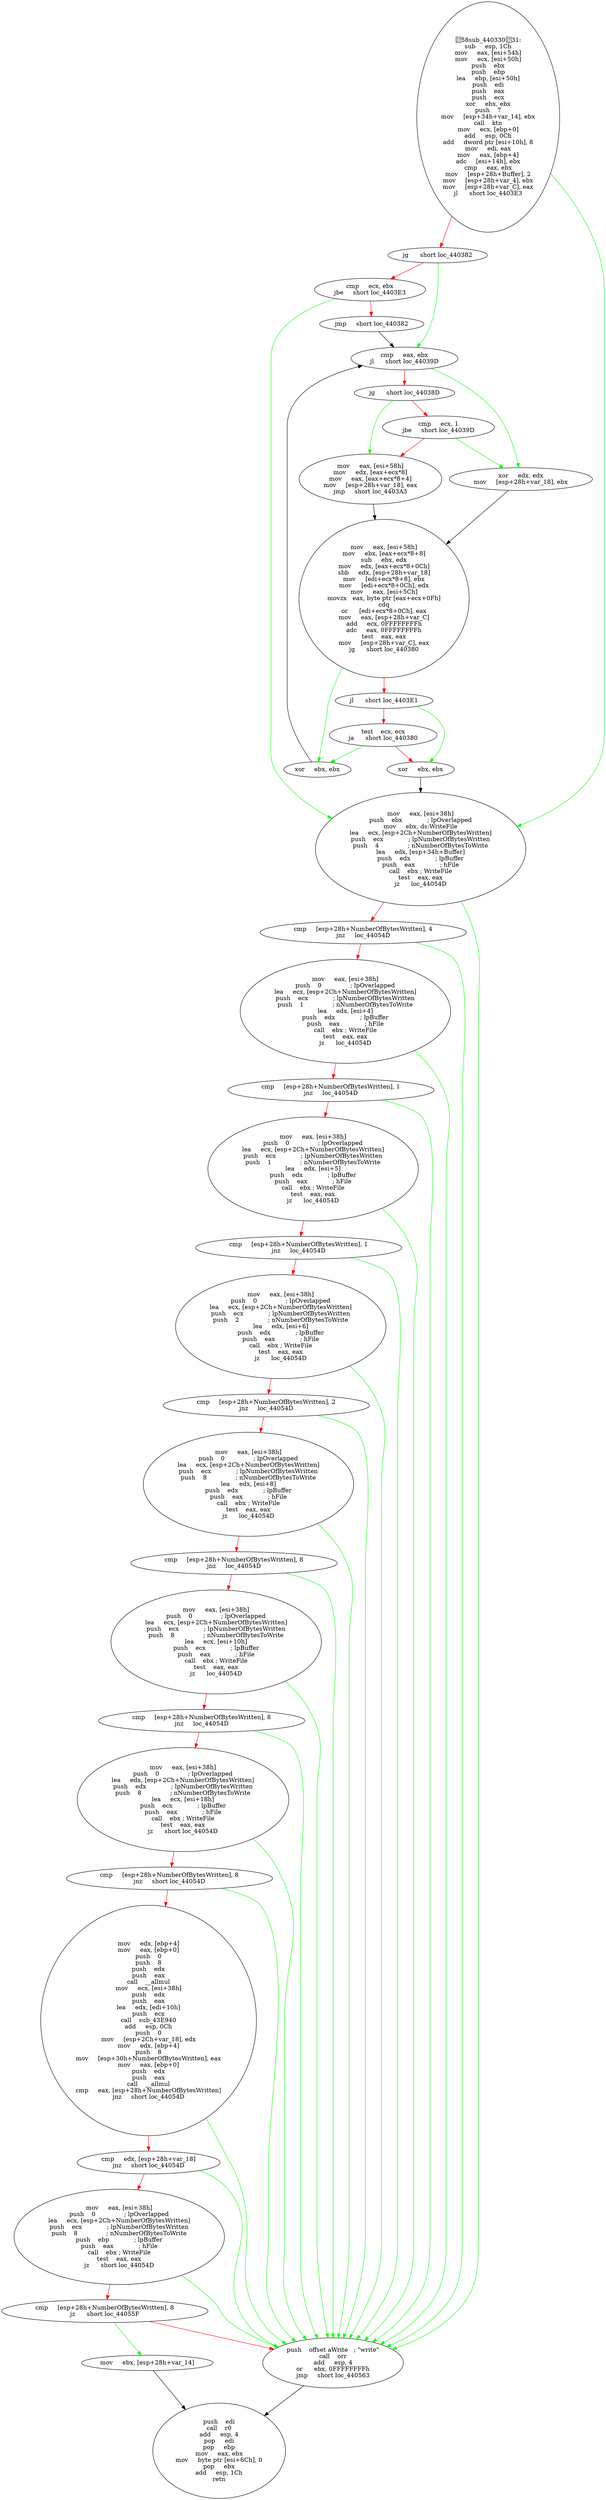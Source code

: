 digraph G{
Node0 [label = "58sub_44033031:
sub     esp, 1Ch
mov     eax, [esi+54h]
mov     ecx, [esi+50h]
push    ebx
push    ebp
lea     ebp, [esi+50h]
push    edi
push    eax
push    ecx
xor     ebx, ebx
push    7
mov     [esp+34h+var_14], ebx
call    ktn
mov     ecx, [ebp+0]
add     esp, 0Ch
add     dword ptr [esi+10h], 8
mov     edi, eax
mov     eax, [ebp+4]
adc     [esi+14h], ebx
cmp     eax, ebx
mov     [esp+28h+Buffer], 2
mov     [esp+28h+var_4], ebx
mov     [esp+28h+var_C], eax
jl      short loc_4403E3"]
Node1 [label = "jg      short loc_440382"]
Node2 [label = "cmp     ecx, ebx
jbe     short loc_4403E3"]
Node3 [label = "jmp     short loc_440382"]
Node4 [label = "xor     ebx, ebx"]
Node5 [label = "cmp     eax, ebx
jl      short loc_44039D"]
Node6 [label = "jg      short loc_44038D"]
Node7 [label = "cmp     ecx, 1
jbe     short loc_44039D"]
Node8 [label = "mov     eax, [esi+58h]
mov     edx, [eax+ecx*8]
mov     eax, [eax+ecx*8+4]
mov     [esp+28h+var_18], eax
jmp     short loc_4403A3"]
Node9 [label = "xor     edx, edx
mov     [esp+28h+var_18], ebx"]
Node10 [label = "mov     eax, [esi+58h]
mov     ebx, [eax+ecx*8+8]
sub     ebx, edx
mov     edx, [eax+ecx*8+0Ch]
sbb     edx, [esp+28h+var_18]
mov     [edi+ecx*8+8], ebx
mov     [edi+ecx*8+0Ch], edx
mov     eax, [esi+5Ch]
movzx   eax, byte ptr [eax+ecx+0Fh]
cdq
or      [edi+ecx*8+0Ch], eax
mov     eax, [esp+28h+var_C]
add     ecx, 0FFFFFFFFh
adc     eax, 0FFFFFFFFh
test    eax, eax
mov     [esp+28h+var_C], eax
jg      short loc_440380"]
Node11 [label = "jl      short loc_4403E1"]
Node12 [label = "test    ecx, ecx
ja      short loc_440380"]
Node13 [label = "xor     ebx, ebx"]
Node14 [label = "mov     eax, [esi+38h]
push    ebx             ; lpOverlapped
mov     ebx, ds:WriteFile
lea     ecx, [esp+2Ch+NumberOfBytesWritten]
push    ecx             ; lpNumberOfBytesWritten
push    4               ; nNumberOfBytesToWrite
lea     edx, [esp+34h+Buffer]
push    edx             ; lpBuffer
push    eax             ; hFile
call    ebx ; WriteFile
test    eax, eax
jz      loc_44054D"]
Node15 [label = "cmp     [esp+28h+NumberOfBytesWritten], 4
jnz     loc_44054D"]
Node16 [label = "mov     eax, [esi+38h]
push    0               ; lpOverlapped
lea     ecx, [esp+2Ch+NumberOfBytesWritten]
push    ecx             ; lpNumberOfBytesWritten
push    1               ; nNumberOfBytesToWrite
lea     edx, [esi+4]
push    edx             ; lpBuffer
push    eax             ; hFile
call    ebx ; WriteFile
test    eax, eax
jz      loc_44054D"]
Node17 [label = "cmp     [esp+28h+NumberOfBytesWritten], 1
jnz     loc_44054D"]
Node18 [label = "mov     eax, [esi+38h]
push    0               ; lpOverlapped
lea     ecx, [esp+2Ch+NumberOfBytesWritten]
push    ecx             ; lpNumberOfBytesWritten
push    1               ; nNumberOfBytesToWrite
lea     edx, [esi+5]
push    edx             ; lpBuffer
push    eax             ; hFile
call    ebx ; WriteFile
test    eax, eax
jz      loc_44054D"]
Node19 [label = "cmp     [esp+28h+NumberOfBytesWritten], 1
jnz     loc_44054D"]
Node20 [label = "mov     eax, [esi+38h]
push    0               ; lpOverlapped
lea     ecx, [esp+2Ch+NumberOfBytesWritten]
push    ecx             ; lpNumberOfBytesWritten
push    2               ; nNumberOfBytesToWrite
lea     edx, [esi+6]
push    edx             ; lpBuffer
push    eax             ; hFile
call    ebx ; WriteFile
test    eax, eax
jz      loc_44054D"]
Node21 [label = "cmp     [esp+28h+NumberOfBytesWritten], 2
jnz     loc_44054D"]
Node22 [label = "mov     eax, [esi+38h]
push    0               ; lpOverlapped
lea     ecx, [esp+2Ch+NumberOfBytesWritten]
push    ecx             ; lpNumberOfBytesWritten
push    8               ; nNumberOfBytesToWrite
lea     edx, [esi+8]
push    edx             ; lpBuffer
push    eax             ; hFile
call    ebx ; WriteFile
test    eax, eax
jz      loc_44054D"]
Node23 [label = "cmp     [esp+28h+NumberOfBytesWritten], 8
jnz     loc_44054D"]
Node24 [label = "mov     eax, [esi+38h]
push    0               ; lpOverlapped
lea     ecx, [esp+2Ch+NumberOfBytesWritten]
push    ecx             ; lpNumberOfBytesWritten
push    8               ; nNumberOfBytesToWrite
lea     ecx, [esi+10h]
push    ecx             ; lpBuffer
push    eax             ; hFile
call    ebx ; WriteFile
test    eax, eax
jz      loc_44054D"]
Node25 [label = "cmp     [esp+28h+NumberOfBytesWritten], 8
jnz     loc_44054D"]
Node26 [label = "mov     eax, [esi+38h]
push    0               ; lpOverlapped
lea     edx, [esp+2Ch+NumberOfBytesWritten]
push    edx             ; lpNumberOfBytesWritten
push    8               ; nNumberOfBytesToWrite
lea     ecx, [esi+18h]
push    ecx             ; lpBuffer
push    eax             ; hFile
call    ebx ; WriteFile
test    eax, eax
jz      short loc_44054D"]
Node27 [label = "cmp     [esp+28h+NumberOfBytesWritten], 8
jnz     short loc_44054D"]
Node28 [label = "mov     edx, [ebp+4]
mov     eax, [ebp+0]
push    0
push    8
push    edx
push    eax
call    __allmul
mov     ecx, [esi+38h]
push    edx
push    eax
lea     edx, [edi+10h]
push    ecx
call    sub_43E940
add     esp, 0Ch
push    0
mov     [esp+2Ch+var_18], edx
mov     edx, [ebp+4]
push    8
mov     [esp+30h+NumberOfBytesWritten], eax
mov     eax, [ebp+0]
push    edx
push    eax
call    __allmul
cmp     eax, [esp+28h+NumberOfBytesWritten]
jnz     short loc_44054D"]
Node29 [label = "cmp     edx, [esp+28h+var_18]
jnz     short loc_44054D"]
Node30 [label = "mov     eax, [esi+38h]
push    0               ; lpOverlapped
lea     ecx, [esp+2Ch+NumberOfBytesWritten]
push    ecx             ; lpNumberOfBytesWritten
push    8               ; nNumberOfBytesToWrite
push    ebp             ; lpBuffer
push    eax             ; hFile
call    ebx ; WriteFile
test    eax, eax
jz      short loc_44054D"]
Node31 [label = "cmp     [esp+28h+NumberOfBytesWritten], 8
jz      short loc_44055F"]
Node32 [label = "push    offset aWrite   ; \"write\"
call    orr
add     esp, 4
or      ebx, 0FFFFFFFFh
jmp     short loc_440563"]
Node33 [label = "mov     ebx, [esp+28h+var_14]"]
Node34 [label = "push    edi
call    r0
add     esp, 4
pop     edi
pop     ebp
mov     eax, ebx
mov     byte ptr [esi+6Ch], 0
pop     ebx
add     esp, 1Ch
retn"]
Node0 -> Node1 [color = "red"]
Node0 -> Node14 [color = "green"]
Node1 -> Node2 [color = "red"]
Node1 -> Node5 [color = "green"]
Node2 -> Node3 [color = "red"]
Node2 -> Node14 [color = "green"]
Node3 -> Node5 [color = "black"]
Node4 -> Node5 [color = "black"]
Node5 -> Node6 [color = "red"]
Node5 -> Node9 [color = "green"]
Node6 -> Node7 [color = "red"]
Node6 -> Node8 [color = "green"]
Node7 -> Node8 [color = "red"]
Node7 -> Node9 [color = "green"]
Node8 -> Node10 [color = "black"]
Node9 -> Node10 [color = "black"]
Node10 -> Node4 [color = "green"]
Node10 -> Node11 [color = "red"]
Node11 -> Node12 [color = "red"]
Node11 -> Node13 [color = "green"]
Node12 -> Node4 [color = "green"]
Node12 -> Node13 [color = "red"]
Node13 -> Node14 [color = "black"]
Node14 -> Node15 [color = "red"]
Node14 -> Node32 [color = "green"]
Node15 -> Node16 [color = "red"]
Node15 -> Node32 [color = "green"]
Node16 -> Node17 [color = "red"]
Node16 -> Node32 [color = "green"]
Node17 -> Node18 [color = "red"]
Node17 -> Node32 [color = "green"]
Node18 -> Node19 [color = "red"]
Node18 -> Node32 [color = "green"]
Node19 -> Node20 [color = "red"]
Node19 -> Node32 [color = "green"]
Node20 -> Node21 [color = "red"]
Node20 -> Node32 [color = "green"]
Node21 -> Node22 [color = "red"]
Node21 -> Node32 [color = "green"]
Node22 -> Node23 [color = "red"]
Node22 -> Node32 [color = "green"]
Node23 -> Node24 [color = "red"]
Node23 -> Node32 [color = "green"]
Node24 -> Node25 [color = "red"]
Node24 -> Node32 [color = "green"]
Node25 -> Node26 [color = "red"]
Node25 -> Node32 [color = "green"]
Node26 -> Node27 [color = "red"]
Node26 -> Node32 [color = "green"]
Node27 -> Node28 [color = "red"]
Node27 -> Node32 [color = "green"]
Node28 -> Node29 [color = "red"]
Node28 -> Node32 [color = "green"]
Node29 -> Node30 [color = "red"]
Node29 -> Node32 [color = "green"]
Node30 -> Node31 [color = "red"]
Node30 -> Node32 [color = "green"]
Node31 -> Node32 [color = "red"]
Node31 -> Node33 [color = "green"]
Node32 -> Node34 [color = "black"]
Node33 -> Node34 [color = "black"]
}